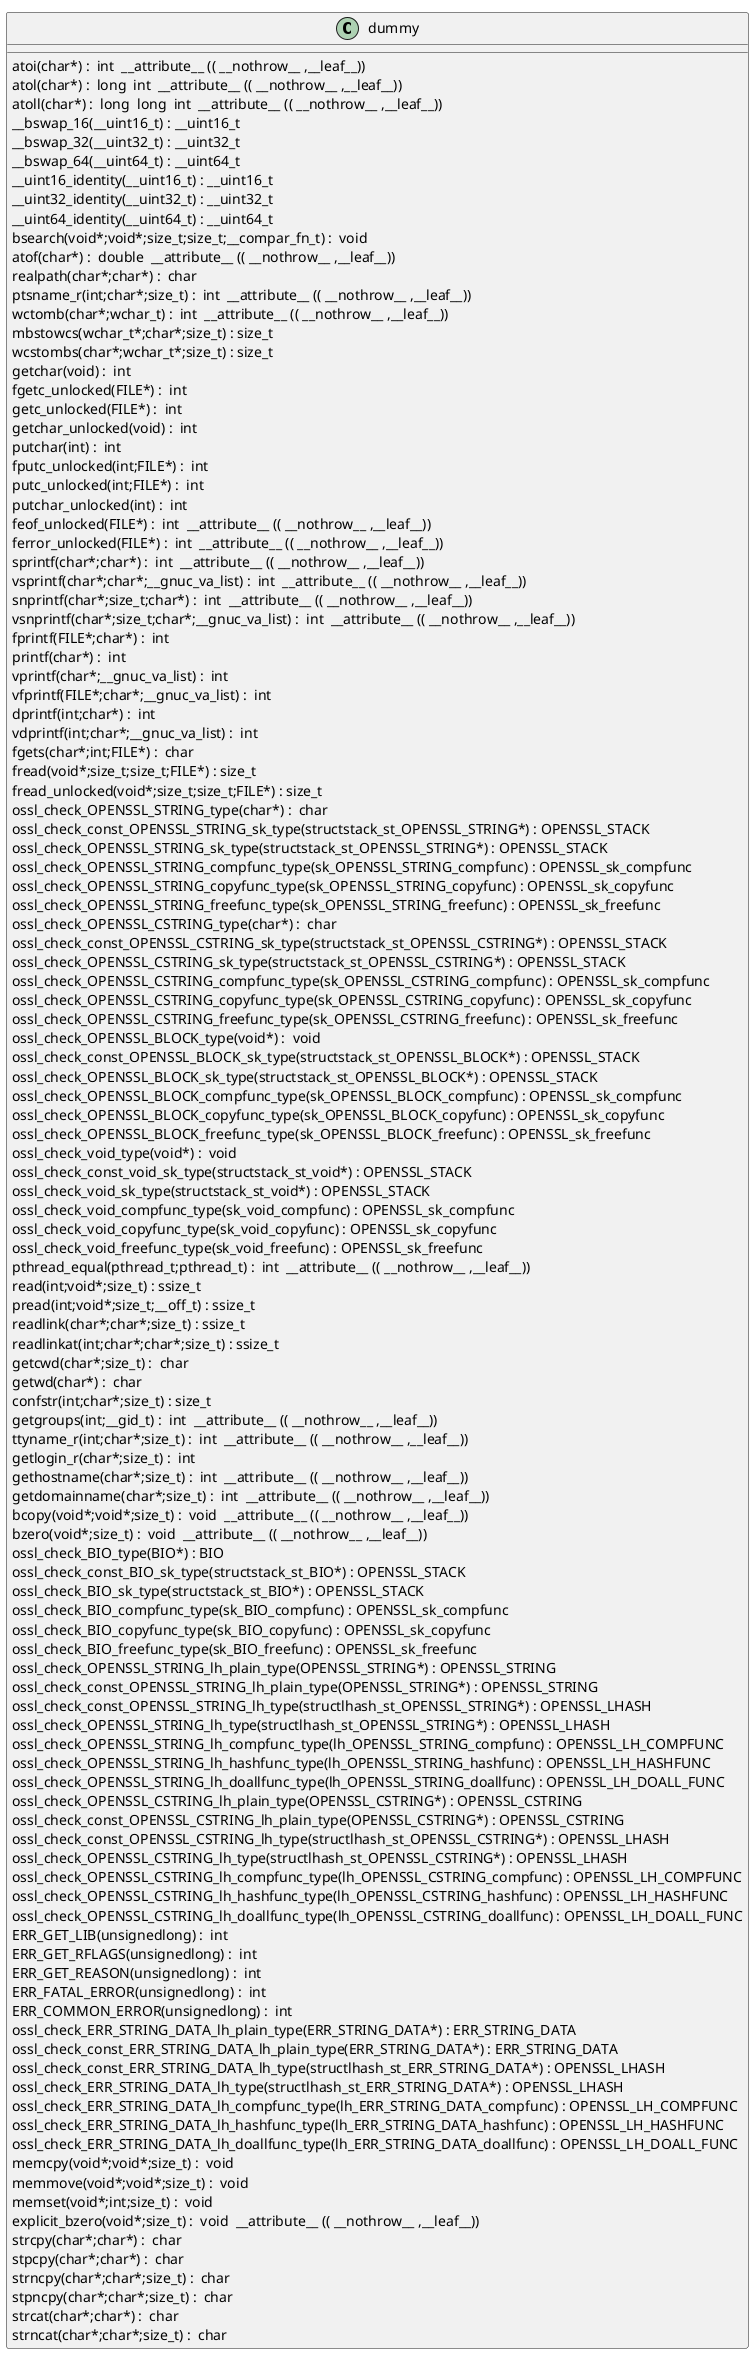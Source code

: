 @startuml
!pragma layout smetana
class dummy {
atoi(char*) :  int  __attribute__ (( __nothrow__ ,__leaf__)) [[[./../.././qc/crypto/mem_sec.c.html#501]]]
atol(char*) :  long  int  __attribute__ (( __nothrow__ ,__leaf__)) [[[./../.././qc/crypto/mem_sec.c.html#506]]]
atoll(char*) :  long  long  int  __attribute__ (( __nothrow__ ,__leaf__)) [[[./../.././qc/crypto/mem_sec.c.html#513]]]
__bswap_16(__uint16_t) : __uint16_t [[[./../.././qc/crypto/mem_sec.c.html#675]]]
__bswap_32(__uint32_t) : __uint32_t [[[./../.././qc/crypto/mem_sec.c.html#690]]]
__bswap_64(__uint64_t) : __uint64_t [[[./../.././qc/crypto/mem_sec.c.html#700]]]
__uint16_identity(__uint16_t) : __uint16_t [[[./../.././qc/crypto/mem_sec.c.html#712]]]
__uint32_identity(__uint32_t) : __uint32_t [[[./../.././qc/crypto/mem_sec.c.html#718]]]
__uint64_identity(__uint64_t) : __uint64_t [[[./../.././qc/crypto/mem_sec.c.html#724]]]
bsearch(void*;void*;size_t;size_t;__compar_fn_t) :  void  [[[./../.././qc/crypto/mem_sec.c.html#1392]]]
atof(char*) :  double  __attribute__ (( __nothrow__ ,__leaf__)) [[[./../.././qc/crypto/mem_sec.c.html#1]]]
realpath(char*;char*) :  char  [[[./../.././qc/crypto/mem_sec.c.html#1]]]
ptsname_r(int;char*;size_t) :  int  __attribute__ (( __nothrow__ ,__leaf__)) [[[./../.././qc/crypto/mem_sec.c.html#1]]]
wctomb(char*;wchar_t) :  int  __attribute__ (( __nothrow__ ,__leaf__)) [[[./../.././qc/crypto/mem_sec.c.html#1]]]
mbstowcs(wchar_t*;char*;size_t) : size_t [[[./../.././qc/crypto/mem_sec.c.html#1]]]
wcstombs(char*;wchar_t*;size_t) : size_t [[[./../.././qc/crypto/mem_sec.c.html#1]]]
getchar(void) :  int  [[[./../.././qc/crypto/mem_sec.c.html#1]]]
fgetc_unlocked(FILE*) :  int  [[[./../.././qc/crypto/mem_sec.c.html#1]]]
getc_unlocked(FILE*) :  int  [[[./../.././qc/crypto/mem_sec.c.html#1]]]
getchar_unlocked(void) :  int  [[[./../.././qc/crypto/mem_sec.c.html#1]]]
putchar(int) :  int  [[[./../.././qc/crypto/mem_sec.c.html#1]]]
fputc_unlocked(int;FILE*) :  int  [[[./../.././qc/crypto/mem_sec.c.html#1]]]
putc_unlocked(int;FILE*) :  int  [[[./../.././qc/crypto/mem_sec.c.html#1]]]
putchar_unlocked(int) :  int  [[[./../.././qc/crypto/mem_sec.c.html#1]]]
feof_unlocked(FILE*) :  int  __attribute__ (( __nothrow__ ,__leaf__)) [[[./../.././qc/crypto/mem_sec.c.html#1]]]
ferror_unlocked(FILE*) :  int  __attribute__ (( __nothrow__ ,__leaf__)) [[[./../.././qc/crypto/mem_sec.c.html#1]]]
sprintf(char*;char*) :  int  __attribute__ (( __nothrow__ ,__leaf__)) [[[./../.././qc/crypto/mem_sec.c.html#1]]]
vsprintf(char*;char*;__gnuc_va_list) :  int  __attribute__ (( __nothrow__ ,__leaf__)) [[[./../.././qc/crypto/mem_sec.c.html#1]]]
snprintf(char*;size_t;char*) :  int  __attribute__ (( __nothrow__ ,__leaf__)) [[[./../.././qc/crypto/mem_sec.c.html#1]]]
vsnprintf(char*;size_t;char*;__gnuc_va_list) :  int  __attribute__ (( __nothrow__ ,__leaf__)) [[[./../.././qc/crypto/mem_sec.c.html#1]]]
fprintf(FILE*;char*) :  int  [[[./../.././qc/crypto/mem_sec.c.html#1]]]
printf(char*) :  int  [[[./../.././qc/crypto/mem_sec.c.html#1]]]
vprintf(char*;__gnuc_va_list) :  int  [[[./../.././qc/crypto/mem_sec.c.html#1]]]
vfprintf(FILE*;char*;__gnuc_va_list) :  int  [[[./../.././qc/crypto/mem_sec.c.html#1]]]
dprintf(int;char*) :  int  [[[./../.././qc/crypto/mem_sec.c.html#1]]]
vdprintf(int;char*;__gnuc_va_list) :  int  [[[./../.././qc/crypto/mem_sec.c.html#1]]]
fgets(char*;int;FILE*) :  char  [[[./../.././qc/crypto/mem_sec.c.html#1]]]
fread(void*;size_t;size_t;FILE*) : size_t [[[./../.././qc/crypto/mem_sec.c.html#1]]]
fread_unlocked(void*;size_t;size_t;FILE*) : size_t [[[./../.././qc/crypto/mem_sec.c.html#1]]]
ossl_check_OPENSSL_STRING_type(char*) :  char  [[[./../.././qc/crypto/mem_sec.c.html#1]]]
ossl_check_const_OPENSSL_STRING_sk_type(structstack_st_OPENSSL_STRING*) : OPENSSL_STACK [[[./../.././qc/crypto/mem_sec.c.html#1]]]
ossl_check_OPENSSL_STRING_sk_type(structstack_st_OPENSSL_STRING*) : OPENSSL_STACK [[[./../.././qc/crypto/mem_sec.c.html#1]]]
ossl_check_OPENSSL_STRING_compfunc_type(sk_OPENSSL_STRING_compfunc) : OPENSSL_sk_compfunc [[[./../.././qc/crypto/mem_sec.c.html#1]]]
ossl_check_OPENSSL_STRING_copyfunc_type(sk_OPENSSL_STRING_copyfunc) : OPENSSL_sk_copyfunc [[[./../.././qc/crypto/mem_sec.c.html#1]]]
ossl_check_OPENSSL_STRING_freefunc_type(sk_OPENSSL_STRING_freefunc) : OPENSSL_sk_freefunc [[[./../.././qc/crypto/mem_sec.c.html#1]]]
ossl_check_OPENSSL_CSTRING_type(char*) :  char  [[[./../.././qc/crypto/mem_sec.c.html#1]]]
ossl_check_const_OPENSSL_CSTRING_sk_type(structstack_st_OPENSSL_CSTRING*) : OPENSSL_STACK [[[./../.././qc/crypto/mem_sec.c.html#1]]]
ossl_check_OPENSSL_CSTRING_sk_type(structstack_st_OPENSSL_CSTRING*) : OPENSSL_STACK [[[./../.././qc/crypto/mem_sec.c.html#1]]]
ossl_check_OPENSSL_CSTRING_compfunc_type(sk_OPENSSL_CSTRING_compfunc) : OPENSSL_sk_compfunc [[[./../.././qc/crypto/mem_sec.c.html#1]]]
ossl_check_OPENSSL_CSTRING_copyfunc_type(sk_OPENSSL_CSTRING_copyfunc) : OPENSSL_sk_copyfunc [[[./../.././qc/crypto/mem_sec.c.html#1]]]
ossl_check_OPENSSL_CSTRING_freefunc_type(sk_OPENSSL_CSTRING_freefunc) : OPENSSL_sk_freefunc [[[./../.././qc/crypto/mem_sec.c.html#1]]]
ossl_check_OPENSSL_BLOCK_type(void*) :  void  [[[./../.././qc/crypto/mem_sec.c.html#1]]]
ossl_check_const_OPENSSL_BLOCK_sk_type(structstack_st_OPENSSL_BLOCK*) : OPENSSL_STACK [[[./../.././qc/crypto/mem_sec.c.html#1]]]
ossl_check_OPENSSL_BLOCK_sk_type(structstack_st_OPENSSL_BLOCK*) : OPENSSL_STACK [[[./../.././qc/crypto/mem_sec.c.html#1]]]
ossl_check_OPENSSL_BLOCK_compfunc_type(sk_OPENSSL_BLOCK_compfunc) : OPENSSL_sk_compfunc [[[./../.././qc/crypto/mem_sec.c.html#1]]]
ossl_check_OPENSSL_BLOCK_copyfunc_type(sk_OPENSSL_BLOCK_copyfunc) : OPENSSL_sk_copyfunc [[[./../.././qc/crypto/mem_sec.c.html#1]]]
ossl_check_OPENSSL_BLOCK_freefunc_type(sk_OPENSSL_BLOCK_freefunc) : OPENSSL_sk_freefunc [[[./../.././qc/crypto/mem_sec.c.html#1]]]
ossl_check_void_type(void*) :  void  [[[./../.././qc/crypto/mem_sec.c.html#1]]]
ossl_check_const_void_sk_type(structstack_st_void*) : OPENSSL_STACK [[[./../.././qc/crypto/mem_sec.c.html#1]]]
ossl_check_void_sk_type(structstack_st_void*) : OPENSSL_STACK [[[./../.././qc/crypto/mem_sec.c.html#1]]]
ossl_check_void_compfunc_type(sk_void_compfunc) : OPENSSL_sk_compfunc [[[./../.././qc/crypto/mem_sec.c.html#1]]]
ossl_check_void_copyfunc_type(sk_void_copyfunc) : OPENSSL_sk_copyfunc [[[./../.././qc/crypto/mem_sec.c.html#1]]]
ossl_check_void_freefunc_type(sk_void_freefunc) : OPENSSL_sk_freefunc [[[./../.././qc/crypto/mem_sec.c.html#1]]]
pthread_equal(pthread_t;pthread_t) :  int  __attribute__ (( __nothrow__ ,__leaf__)) [[[./../.././qc/crypto/mem_sec.c.html#1]]]
read(int;void*;size_t) : ssize_t [[[./../.././qc/crypto/mem_sec.c.html#1]]]
pread(int;void*;size_t;__off_t) : ssize_t [[[./../.././qc/crypto/mem_sec.c.html#1]]]
readlink(char*;char*;size_t) : ssize_t [[[./../.././qc/crypto/mem_sec.c.html#1]]]
readlinkat(int;char*;char*;size_t) : ssize_t [[[./../.././qc/crypto/mem_sec.c.html#1]]]
getcwd(char*;size_t) :  char  [[[./../.././qc/crypto/mem_sec.c.html#1]]]
getwd(char*) :  char  [[[./../.././qc/crypto/mem_sec.c.html#1]]]
confstr(int;char*;size_t) : size_t [[[./../.././qc/crypto/mem_sec.c.html#1]]]
getgroups(int;__gid_t) :  int  __attribute__ (( __nothrow__ ,__leaf__)) [[[./../.././qc/crypto/mem_sec.c.html#1]]]
ttyname_r(int;char*;size_t) :  int  __attribute__ (( __nothrow__ ,__leaf__)) [[[./../.././qc/crypto/mem_sec.c.html#1]]]
getlogin_r(char*;size_t) :  int  [[[./../.././qc/crypto/mem_sec.c.html#1]]]
gethostname(char*;size_t) :  int  __attribute__ (( __nothrow__ ,__leaf__)) [[[./../.././qc/crypto/mem_sec.c.html#1]]]
getdomainname(char*;size_t) :  int  __attribute__ (( __nothrow__ ,__leaf__)) [[[./../.././qc/crypto/mem_sec.c.html#1]]]
bcopy(void*;void*;size_t) :  void  __attribute__ (( __nothrow__ ,__leaf__)) [[[./../.././qc/crypto/mem_sec.c.html#1]]]
bzero(void*;size_t) :  void  __attribute__ (( __nothrow__ ,__leaf__)) [[[./../.././qc/crypto/mem_sec.c.html#1]]]
ossl_check_BIO_type(BIO*) : BIO [[[./../.././qc/crypto/mem_sec.c.html#1]]]
ossl_check_const_BIO_sk_type(structstack_st_BIO*) : OPENSSL_STACK [[[./../.././qc/crypto/mem_sec.c.html#1]]]
ossl_check_BIO_sk_type(structstack_st_BIO*) : OPENSSL_STACK [[[./../.././qc/crypto/mem_sec.c.html#1]]]
ossl_check_BIO_compfunc_type(sk_BIO_compfunc) : OPENSSL_sk_compfunc [[[./../.././qc/crypto/mem_sec.c.html#1]]]
ossl_check_BIO_copyfunc_type(sk_BIO_copyfunc) : OPENSSL_sk_copyfunc [[[./../.././qc/crypto/mem_sec.c.html#1]]]
ossl_check_BIO_freefunc_type(sk_BIO_freefunc) : OPENSSL_sk_freefunc [[[./../.././qc/crypto/mem_sec.c.html#1]]]
ossl_check_OPENSSL_STRING_lh_plain_type(OPENSSL_STRING*) : OPENSSL_STRING [[[./../.././qc/crypto/mem_sec.c.html#1]]]
ossl_check_const_OPENSSL_STRING_lh_plain_type(OPENSSL_STRING*) : OPENSSL_STRING [[[./../.././qc/crypto/mem_sec.c.html#1]]]
ossl_check_const_OPENSSL_STRING_lh_type(structlhash_st_OPENSSL_STRING*) : OPENSSL_LHASH [[[./../.././qc/crypto/mem_sec.c.html#1]]]
ossl_check_OPENSSL_STRING_lh_type(structlhash_st_OPENSSL_STRING*) : OPENSSL_LHASH [[[./../.././qc/crypto/mem_sec.c.html#1]]]
ossl_check_OPENSSL_STRING_lh_compfunc_type(lh_OPENSSL_STRING_compfunc) : OPENSSL_LH_COMPFUNC [[[./../.././qc/crypto/mem_sec.c.html#1]]]
ossl_check_OPENSSL_STRING_lh_hashfunc_type(lh_OPENSSL_STRING_hashfunc) : OPENSSL_LH_HASHFUNC [[[./../.././qc/crypto/mem_sec.c.html#1]]]
ossl_check_OPENSSL_STRING_lh_doallfunc_type(lh_OPENSSL_STRING_doallfunc) : OPENSSL_LH_DOALL_FUNC [[[./../.././qc/crypto/mem_sec.c.html#1]]]
ossl_check_OPENSSL_CSTRING_lh_plain_type(OPENSSL_CSTRING*) : OPENSSL_CSTRING [[[./../.././qc/crypto/mem_sec.c.html#1]]]
ossl_check_const_OPENSSL_CSTRING_lh_plain_type(OPENSSL_CSTRING*) : OPENSSL_CSTRING [[[./../.././qc/crypto/mem_sec.c.html#1]]]
ossl_check_const_OPENSSL_CSTRING_lh_type(structlhash_st_OPENSSL_CSTRING*) : OPENSSL_LHASH [[[./../.././qc/crypto/mem_sec.c.html#1]]]
ossl_check_OPENSSL_CSTRING_lh_type(structlhash_st_OPENSSL_CSTRING*) : OPENSSL_LHASH [[[./../.././qc/crypto/mem_sec.c.html#1]]]
ossl_check_OPENSSL_CSTRING_lh_compfunc_type(lh_OPENSSL_CSTRING_compfunc) : OPENSSL_LH_COMPFUNC [[[./../.././qc/crypto/mem_sec.c.html#1]]]
ossl_check_OPENSSL_CSTRING_lh_hashfunc_type(lh_OPENSSL_CSTRING_hashfunc) : OPENSSL_LH_HASHFUNC [[[./../.././qc/crypto/mem_sec.c.html#1]]]
ossl_check_OPENSSL_CSTRING_lh_doallfunc_type(lh_OPENSSL_CSTRING_doallfunc) : OPENSSL_LH_DOALL_FUNC [[[./../.././qc/crypto/mem_sec.c.html#1]]]
ERR_GET_LIB(unsignedlong) :  int  [[[./../.././qc/crypto/mem_sec.c.html#1]]]
ERR_GET_RFLAGS(unsignedlong) :  int  [[[./../.././qc/crypto/mem_sec.c.html#1]]]
ERR_GET_REASON(unsignedlong) :  int  [[[./../.././qc/crypto/mem_sec.c.html#1]]]
ERR_FATAL_ERROR(unsignedlong) :  int  [[[./../.././qc/crypto/mem_sec.c.html#1]]]
ERR_COMMON_ERROR(unsignedlong) :  int  [[[./../.././qc/crypto/mem_sec.c.html#1]]]
ossl_check_ERR_STRING_DATA_lh_plain_type(ERR_STRING_DATA*) : ERR_STRING_DATA [[[./../.././qc/crypto/mem_sec.c.html#1]]]
ossl_check_const_ERR_STRING_DATA_lh_plain_type(ERR_STRING_DATA*) : ERR_STRING_DATA [[[./../.././qc/crypto/mem_sec.c.html#1]]]
ossl_check_const_ERR_STRING_DATA_lh_type(structlhash_st_ERR_STRING_DATA*) : OPENSSL_LHASH [[[./../.././qc/crypto/mem_sec.c.html#1]]]
ossl_check_ERR_STRING_DATA_lh_type(structlhash_st_ERR_STRING_DATA*) : OPENSSL_LHASH [[[./../.././qc/crypto/mem_sec.c.html#1]]]
ossl_check_ERR_STRING_DATA_lh_compfunc_type(lh_ERR_STRING_DATA_compfunc) : OPENSSL_LH_COMPFUNC [[[./../.././qc/crypto/mem_sec.c.html#1]]]
ossl_check_ERR_STRING_DATA_lh_hashfunc_type(lh_ERR_STRING_DATA_hashfunc) : OPENSSL_LH_HASHFUNC [[[./../.././qc/crypto/mem_sec.c.html#1]]]
ossl_check_ERR_STRING_DATA_lh_doallfunc_type(lh_ERR_STRING_DATA_doallfunc) : OPENSSL_LH_DOALL_FUNC [[[./../.././qc/crypto/mem_sec.c.html#1]]]
memcpy(void*;void*;size_t) :  void  [[[./../.././qc/crypto/mem_sec.c.html#1]]]
memmove(void*;void*;size_t) :  void  [[[./../.././qc/crypto/mem_sec.c.html#1]]]
memset(void*;int;size_t) :  void  [[[./../.././qc/crypto/mem_sec.c.html#1]]]
explicit_bzero(void*;size_t) :  void  __attribute__ (( __nothrow__ ,__leaf__)) [[[./../.././qc/crypto/mem_sec.c.html#1]]]
strcpy(char*;char*) :  char  [[[./../.././qc/crypto/mem_sec.c.html#1]]]
stpcpy(char*;char*) :  char  [[[./../.././qc/crypto/mem_sec.c.html#1]]]
strncpy(char*;char*;size_t) :  char  [[[./../.././qc/crypto/mem_sec.c.html#1]]]
stpncpy(char*;char*;size_t) :  char  [[[./../.././qc/crypto/mem_sec.c.html#1]]]
strcat(char*;char*) :  char  [[[./../.././qc/crypto/mem_sec.c.html#1]]]
strncat(char*;char*;size_t) :  char  [[[./../.././qc/crypto/mem_sec.c.html#1]]]
} 
@enduml

